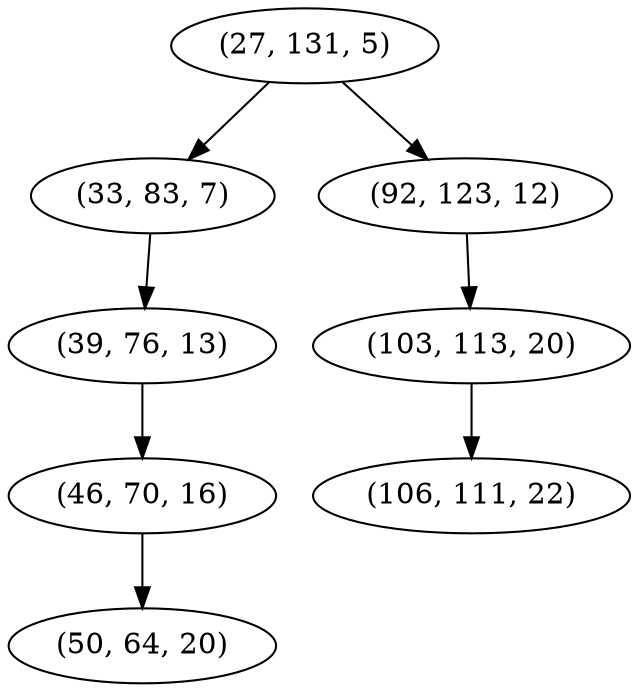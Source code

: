 digraph tree {
    "(27, 131, 5)";
    "(33, 83, 7)";
    "(39, 76, 13)";
    "(46, 70, 16)";
    "(50, 64, 20)";
    "(92, 123, 12)";
    "(103, 113, 20)";
    "(106, 111, 22)";
    "(27, 131, 5)" -> "(33, 83, 7)";
    "(27, 131, 5)" -> "(92, 123, 12)";
    "(33, 83, 7)" -> "(39, 76, 13)";
    "(39, 76, 13)" -> "(46, 70, 16)";
    "(46, 70, 16)" -> "(50, 64, 20)";
    "(92, 123, 12)" -> "(103, 113, 20)";
    "(103, 113, 20)" -> "(106, 111, 22)";
}
